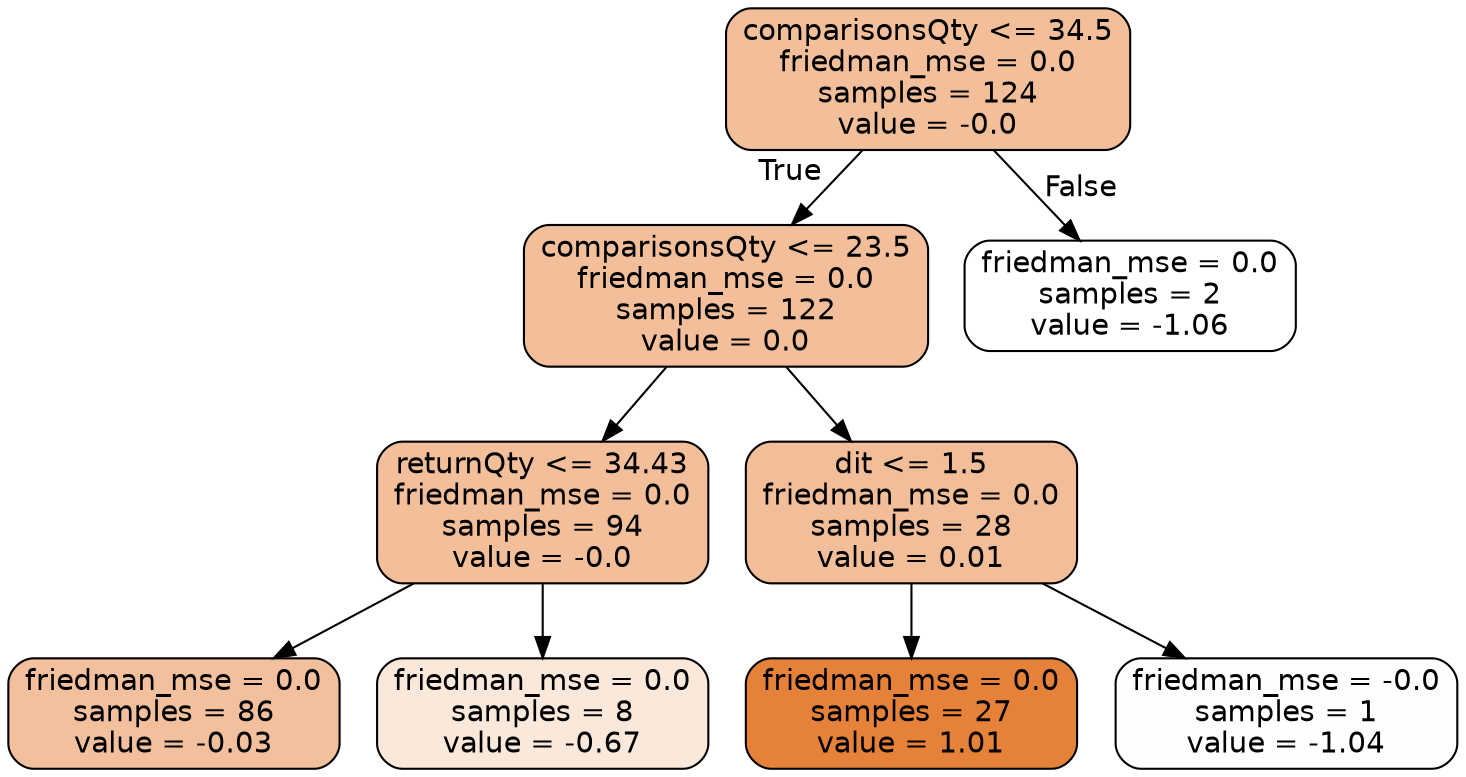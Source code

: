 digraph Tree {
node [shape=box, style="filled, rounded", color="black", fontname="helvetica"] ;
edge [fontname="helvetica"] ;
0 [label="comparisonsQty <= 34.5\nfriedman_mse = 0.0\nsamples = 124\nvalue = -0.0", fillcolor="#f2bf9a"] ;
1 [label="comparisonsQty <= 23.5\nfriedman_mse = 0.0\nsamples = 122\nvalue = 0.0", fillcolor="#f2bf9a"] ;
0 -> 1 [labeldistance=2.5, labelangle=45, headlabel="True"] ;
3 [label="returnQty <= 34.43\nfriedman_mse = 0.0\nsamples = 94\nvalue = -0.0", fillcolor="#f2bf9a"] ;
1 -> 3 ;
5 [label="friedman_mse = 0.0\nsamples = 86\nvalue = -0.03", fillcolor="#f2c09d"] ;
3 -> 5 ;
6 [label="friedman_mse = 0.0\nsamples = 8\nvalue = -0.67", fillcolor="#fae8da"] ;
3 -> 6 ;
4 [label="dit <= 1.5\nfriedman_mse = 0.0\nsamples = 28\nvalue = 0.01", fillcolor="#f2be99"] ;
1 -> 4 ;
7 [label="friedman_mse = 0.0\nsamples = 27\nvalue = 1.01", fillcolor="#e58139"] ;
4 -> 7 ;
8 [label="friedman_mse = -0.0\nsamples = 1\nvalue = -1.04", fillcolor="#fffefd"] ;
4 -> 8 ;
2 [label="friedman_mse = 0.0\nsamples = 2\nvalue = -1.06", fillcolor="#ffffff"] ;
0 -> 2 [labeldistance=2.5, labelangle=-45, headlabel="False"] ;
}